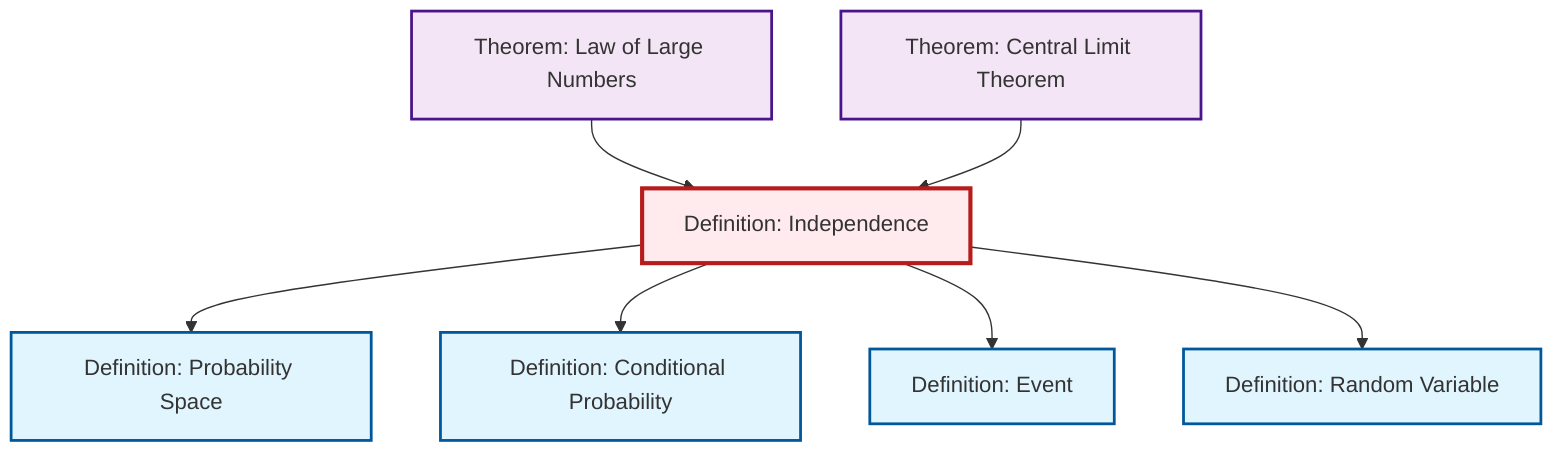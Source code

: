 graph TD
    classDef definition fill:#e1f5fe,stroke:#01579b,stroke-width:2px
    classDef theorem fill:#f3e5f5,stroke:#4a148c,stroke-width:2px
    classDef axiom fill:#fff3e0,stroke:#e65100,stroke-width:2px
    classDef example fill:#e8f5e9,stroke:#1b5e20,stroke-width:2px
    classDef current fill:#ffebee,stroke:#b71c1c,stroke-width:3px
    def-probability-space["Definition: Probability Space"]:::definition
    def-independence["Definition: Independence"]:::definition
    thm-central-limit["Theorem: Central Limit Theorem"]:::theorem
    def-event["Definition: Event"]:::definition
    thm-law-of-large-numbers["Theorem: Law of Large Numbers"]:::theorem
    def-random-variable["Definition: Random Variable"]:::definition
    def-conditional-probability["Definition: Conditional Probability"]:::definition
    def-independence --> def-probability-space
    def-independence --> def-conditional-probability
    thm-law-of-large-numbers --> def-independence
    def-independence --> def-event
    def-independence --> def-random-variable
    thm-central-limit --> def-independence
    class def-independence current